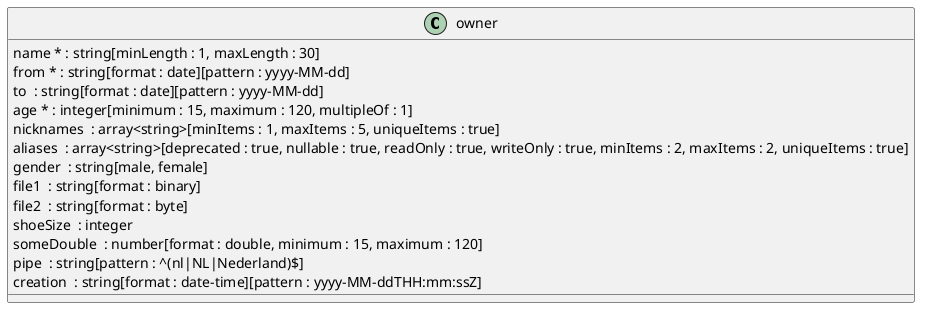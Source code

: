 @startuml

class owner {
  name * : string[minLength : 1, maxLength : 30]
  from * : string[format : date][pattern : yyyy-MM-dd]
  to  : string[format : date][pattern : yyyy-MM-dd]
  age * : integer[minimum : 15, maximum : 120, multipleOf : 1]
  nicknames  : array<string>[minItems : 1, maxItems : 5, uniqueItems : true]
  aliases  : array<string>[deprecated : true, nullable : true, readOnly : true, writeOnly : true, minItems : 2, maxItems : 2, uniqueItems : true]
  gender  : string[male, female]
  file1  : string[format : binary]
  file2  : string[format : byte]
  shoeSize  : integer
  someDouble  : number[format : double, minimum : 15, maximum : 120]
  {field} pipe  : string[pattern : ^(nl|NL|Nederland)$]
  creation  : string[format : date-time][pattern : yyyy-MM-ddTHH:mm:ssZ]

}
@enduml
